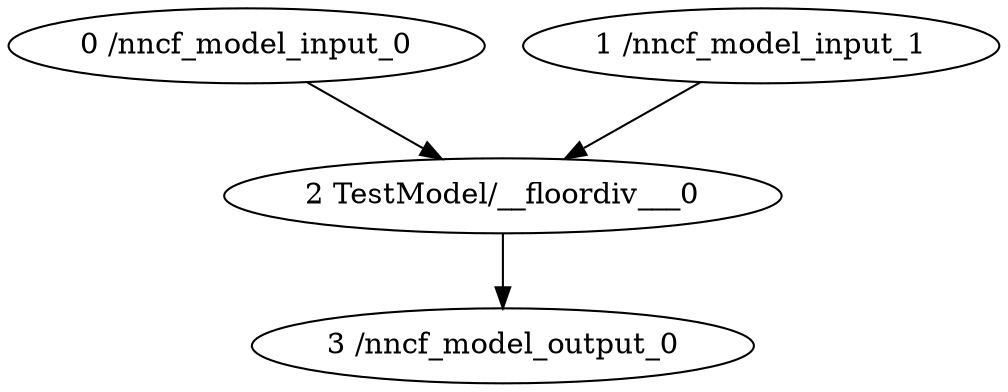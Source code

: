 strict digraph  {
"0 /nncf_model_input_0" [id=0, type=nncf_model_input];
"1 /nncf_model_input_1" [id=1, type=nncf_model_input];
"2 TestModel/__floordiv___0" [id=2, type=__floordiv__];
"3 /nncf_model_output_0" [id=3, type=nncf_model_output];
"0 /nncf_model_input_0" -> "2 TestModel/__floordiv___0";
"1 /nncf_model_input_1" -> "2 TestModel/__floordiv___0";
"2 TestModel/__floordiv___0" -> "3 /nncf_model_output_0";
}
